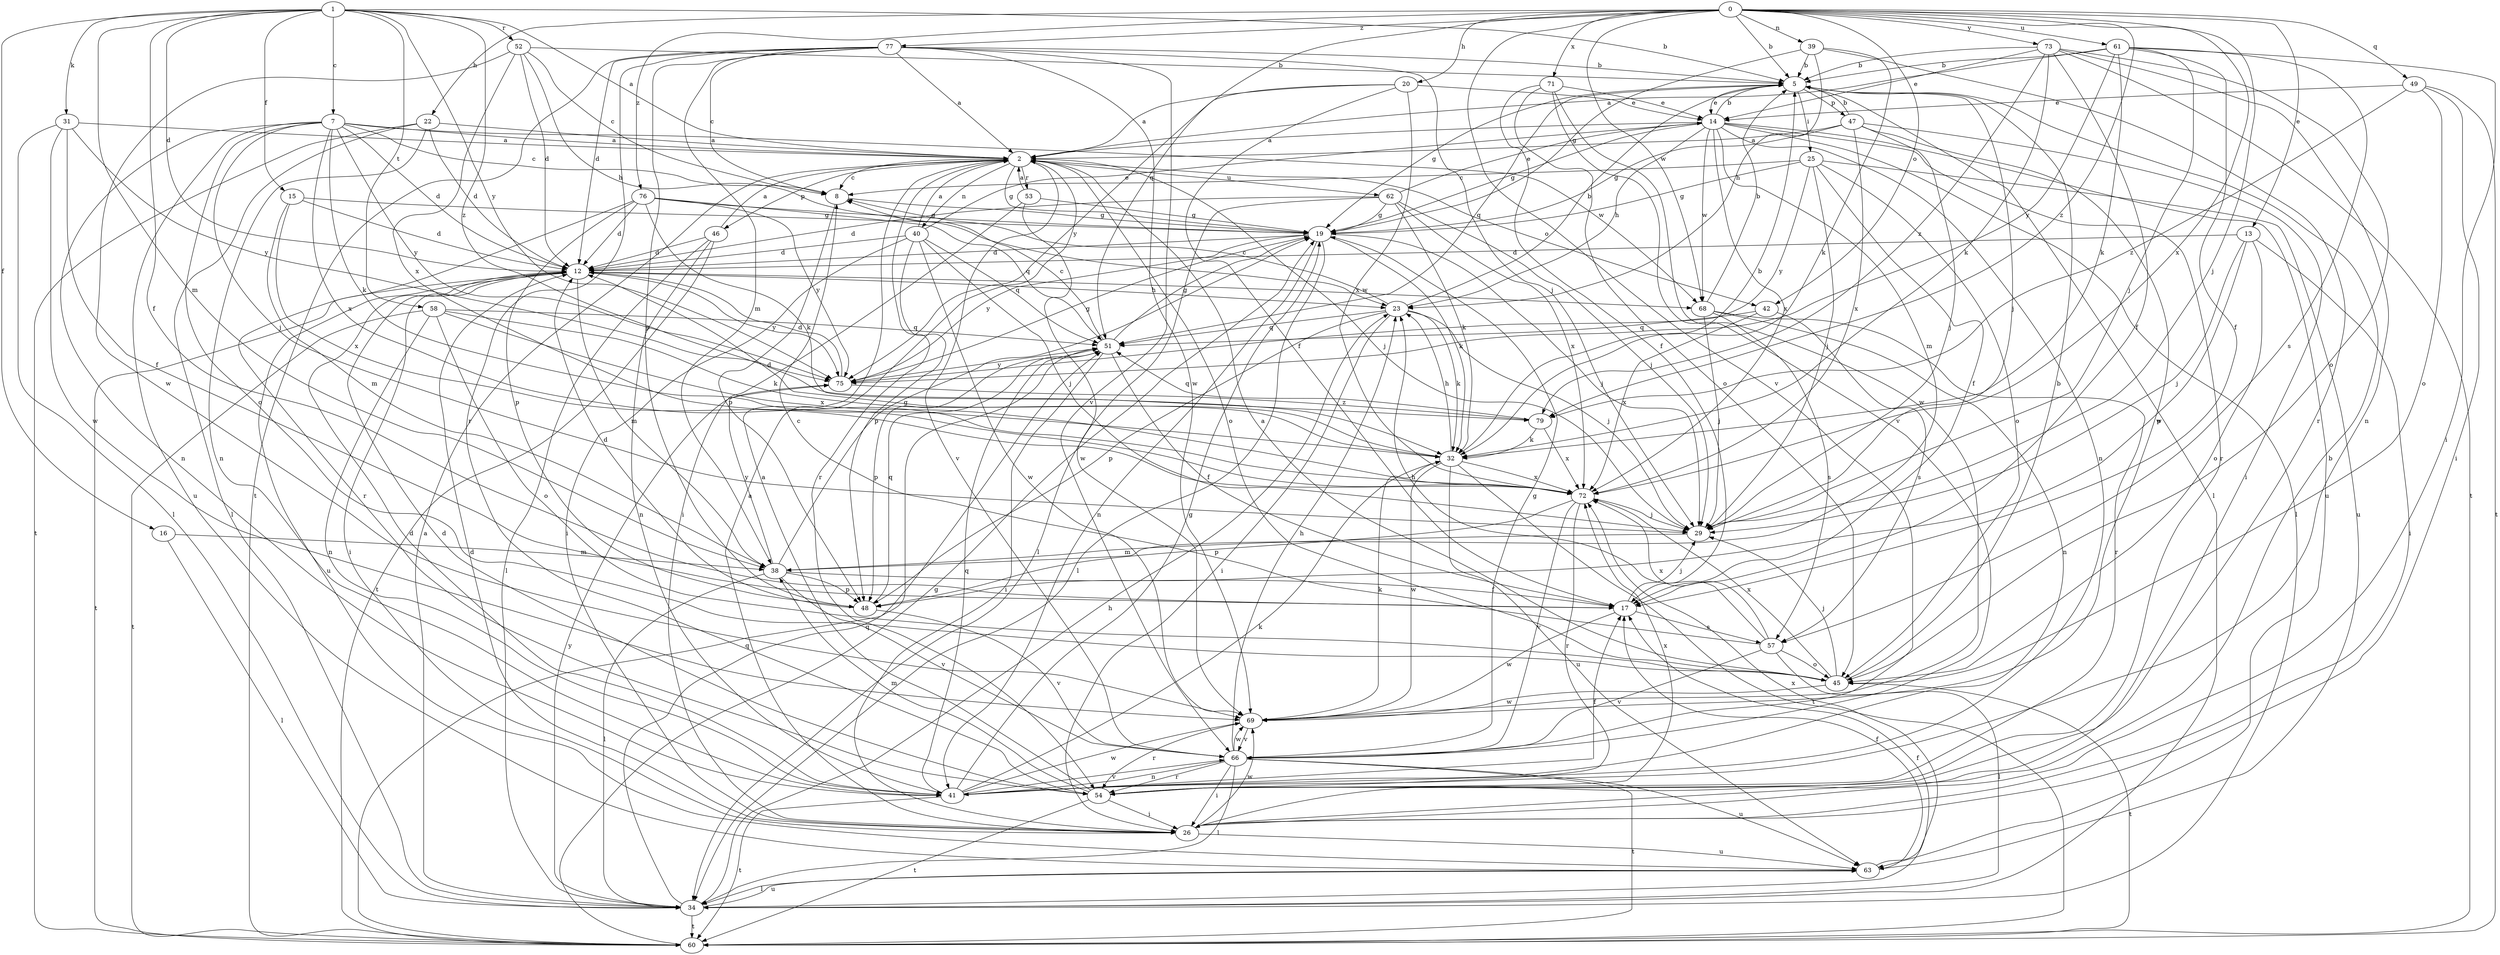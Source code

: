strict digraph  {
0;
1;
2;
5;
7;
8;
12;
13;
14;
15;
16;
17;
19;
20;
22;
23;
25;
26;
29;
31;
32;
34;
38;
39;
40;
41;
42;
45;
46;
47;
48;
49;
51;
52;
53;
54;
57;
58;
60;
61;
62;
63;
66;
68;
69;
71;
72;
73;
75;
76;
77;
79;
0 -> 5  [label=b];
0 -> 13  [label=e];
0 -> 20  [label=h];
0 -> 22  [label=h];
0 -> 29  [label=j];
0 -> 39  [label=n];
0 -> 42  [label=o];
0 -> 49  [label=q];
0 -> 51  [label=q];
0 -> 61  [label=u];
0 -> 66  [label=v];
0 -> 68  [label=w];
0 -> 71  [label=x];
0 -> 72  [label=x];
0 -> 73  [label=y];
0 -> 76  [label=z];
0 -> 77  [label=z];
0 -> 79  [label=z];
1 -> 2  [label=a];
1 -> 5  [label=b];
1 -> 7  [label=c];
1 -> 12  [label=d];
1 -> 15  [label=f];
1 -> 16  [label=f];
1 -> 17  [label=f];
1 -> 31  [label=k];
1 -> 38  [label=m];
1 -> 52  [label=r];
1 -> 58  [label=t];
1 -> 75  [label=y];
1 -> 79  [label=z];
2 -> 8  [label=c];
2 -> 19  [label=g];
2 -> 29  [label=j];
2 -> 40  [label=n];
2 -> 42  [label=o];
2 -> 45  [label=o];
2 -> 46  [label=p];
2 -> 53  [label=r];
2 -> 54  [label=r];
2 -> 62  [label=u];
2 -> 66  [label=v];
5 -> 14  [label=e];
5 -> 19  [label=g];
5 -> 25  [label=i];
5 -> 29  [label=j];
5 -> 34  [label=l];
5 -> 47  [label=p];
5 -> 51  [label=q];
7 -> 2  [label=a];
7 -> 8  [label=c];
7 -> 12  [label=d];
7 -> 29  [label=j];
7 -> 32  [label=k];
7 -> 41  [label=n];
7 -> 45  [label=o];
7 -> 63  [label=u];
7 -> 68  [label=w];
7 -> 72  [label=x];
7 -> 75  [label=y];
8 -> 19  [label=g];
8 -> 48  [label=p];
12 -> 23  [label=h];
12 -> 26  [label=i];
12 -> 38  [label=m];
12 -> 60  [label=t];
12 -> 63  [label=u];
12 -> 68  [label=w];
12 -> 75  [label=y];
13 -> 12  [label=d];
13 -> 26  [label=i];
13 -> 29  [label=j];
13 -> 45  [label=o];
13 -> 48  [label=p];
14 -> 2  [label=a];
14 -> 5  [label=b];
14 -> 19  [label=g];
14 -> 23  [label=h];
14 -> 34  [label=l];
14 -> 38  [label=m];
14 -> 41  [label=n];
14 -> 54  [label=r];
14 -> 63  [label=u];
14 -> 68  [label=w];
14 -> 72  [label=x];
15 -> 12  [label=d];
15 -> 19  [label=g];
15 -> 38  [label=m];
15 -> 72  [label=x];
16 -> 34  [label=l];
16 -> 38  [label=m];
17 -> 29  [label=j];
17 -> 57  [label=s];
17 -> 69  [label=w];
19 -> 12  [label=d];
19 -> 29  [label=j];
19 -> 32  [label=k];
19 -> 34  [label=l];
19 -> 41  [label=n];
19 -> 75  [label=y];
20 -> 2  [label=a];
20 -> 14  [label=e];
20 -> 17  [label=f];
20 -> 72  [label=x];
20 -> 75  [label=y];
22 -> 2  [label=a];
22 -> 12  [label=d];
22 -> 34  [label=l];
22 -> 41  [label=n];
22 -> 60  [label=t];
23 -> 5  [label=b];
23 -> 8  [label=c];
23 -> 26  [label=i];
23 -> 29  [label=j];
23 -> 32  [label=k];
23 -> 48  [label=p];
23 -> 51  [label=q];
25 -> 8  [label=c];
25 -> 17  [label=f];
25 -> 19  [label=g];
25 -> 29  [label=j];
25 -> 45  [label=o];
25 -> 63  [label=u];
25 -> 75  [label=y];
26 -> 2  [label=a];
26 -> 5  [label=b];
26 -> 12  [label=d];
26 -> 63  [label=u];
26 -> 69  [label=w];
29 -> 38  [label=m];
31 -> 2  [label=a];
31 -> 17  [label=f];
31 -> 34  [label=l];
31 -> 69  [label=w];
31 -> 75  [label=y];
32 -> 5  [label=b];
32 -> 12  [label=d];
32 -> 23  [label=h];
32 -> 60  [label=t];
32 -> 63  [label=u];
32 -> 69  [label=w];
32 -> 72  [label=x];
34 -> 2  [label=a];
34 -> 17  [label=f];
34 -> 23  [label=h];
34 -> 51  [label=q];
34 -> 60  [label=t];
34 -> 63  [label=u];
34 -> 75  [label=y];
38 -> 17  [label=f];
38 -> 19  [label=g];
38 -> 34  [label=l];
38 -> 48  [label=p];
38 -> 66  [label=v];
38 -> 75  [label=y];
39 -> 5  [label=b];
39 -> 19  [label=g];
39 -> 23  [label=h];
39 -> 32  [label=k];
39 -> 54  [label=r];
40 -> 2  [label=a];
40 -> 12  [label=d];
40 -> 14  [label=e];
40 -> 26  [label=i];
40 -> 29  [label=j];
40 -> 48  [label=p];
40 -> 51  [label=q];
40 -> 69  [label=w];
41 -> 12  [label=d];
41 -> 17  [label=f];
41 -> 19  [label=g];
41 -> 32  [label=k];
41 -> 51  [label=q];
41 -> 60  [label=t];
41 -> 66  [label=v];
41 -> 69  [label=w];
42 -> 51  [label=q];
42 -> 57  [label=s];
42 -> 72  [label=x];
45 -> 2  [label=a];
45 -> 5  [label=b];
45 -> 29  [label=j];
45 -> 60  [label=t];
45 -> 69  [label=w];
45 -> 72  [label=x];
46 -> 2  [label=a];
46 -> 12  [label=d];
46 -> 34  [label=l];
46 -> 41  [label=n];
46 -> 60  [label=t];
47 -> 2  [label=a];
47 -> 5  [label=b];
47 -> 19  [label=g];
47 -> 26  [label=i];
47 -> 29  [label=j];
47 -> 69  [label=w];
47 -> 72  [label=x];
48 -> 12  [label=d];
48 -> 51  [label=q];
48 -> 66  [label=v];
49 -> 14  [label=e];
49 -> 26  [label=i];
49 -> 45  [label=o];
49 -> 60  [label=t];
49 -> 79  [label=z];
51 -> 8  [label=c];
51 -> 17  [label=f];
51 -> 19  [label=g];
51 -> 26  [label=i];
51 -> 48  [label=p];
51 -> 75  [label=y];
52 -> 5  [label=b];
52 -> 8  [label=c];
52 -> 12  [label=d];
52 -> 23  [label=h];
52 -> 69  [label=w];
52 -> 72  [label=x];
53 -> 2  [label=a];
53 -> 19  [label=g];
53 -> 26  [label=i];
53 -> 69  [label=w];
54 -> 2  [label=a];
54 -> 12  [label=d];
54 -> 26  [label=i];
54 -> 38  [label=m];
54 -> 60  [label=t];
54 -> 72  [label=x];
57 -> 8  [label=c];
57 -> 23  [label=h];
57 -> 34  [label=l];
57 -> 45  [label=o];
57 -> 66  [label=v];
57 -> 72  [label=x];
58 -> 32  [label=k];
58 -> 41  [label=n];
58 -> 45  [label=o];
58 -> 51  [label=q];
58 -> 60  [label=t];
58 -> 72  [label=x];
60 -> 19  [label=g];
60 -> 51  [label=q];
61 -> 2  [label=a];
61 -> 5  [label=b];
61 -> 17  [label=f];
61 -> 26  [label=i];
61 -> 29  [label=j];
61 -> 32  [label=k];
61 -> 57  [label=s];
61 -> 75  [label=y];
62 -> 12  [label=d];
62 -> 14  [label=e];
62 -> 19  [label=g];
62 -> 29  [label=j];
62 -> 32  [label=k];
62 -> 34  [label=l];
62 -> 72  [label=x];
63 -> 17  [label=f];
63 -> 34  [label=l];
63 -> 72  [label=x];
66 -> 19  [label=g];
66 -> 23  [label=h];
66 -> 26  [label=i];
66 -> 34  [label=l];
66 -> 41  [label=n];
66 -> 54  [label=r];
66 -> 60  [label=t];
66 -> 63  [label=u];
66 -> 69  [label=w];
68 -> 5  [label=b];
68 -> 29  [label=j];
68 -> 41  [label=n];
68 -> 54  [label=r];
68 -> 57  [label=s];
69 -> 32  [label=k];
69 -> 54  [label=r];
69 -> 66  [label=v];
71 -> 14  [label=e];
71 -> 17  [label=f];
71 -> 45  [label=o];
71 -> 66  [label=v];
71 -> 69  [label=w];
72 -> 29  [label=j];
72 -> 48  [label=p];
72 -> 54  [label=r];
72 -> 66  [label=v];
73 -> 5  [label=b];
73 -> 14  [label=e];
73 -> 17  [label=f];
73 -> 32  [label=k];
73 -> 41  [label=n];
73 -> 45  [label=o];
73 -> 60  [label=t];
73 -> 79  [label=z];
75 -> 12  [label=d];
75 -> 19  [label=g];
75 -> 79  [label=z];
76 -> 12  [label=d];
76 -> 19  [label=g];
76 -> 32  [label=k];
76 -> 48  [label=p];
76 -> 51  [label=q];
76 -> 54  [label=r];
76 -> 75  [label=y];
77 -> 2  [label=a];
77 -> 5  [label=b];
77 -> 8  [label=c];
77 -> 12  [label=d];
77 -> 29  [label=j];
77 -> 38  [label=m];
77 -> 48  [label=p];
77 -> 54  [label=r];
77 -> 60  [label=t];
77 -> 66  [label=v];
77 -> 69  [label=w];
79 -> 32  [label=k];
79 -> 51  [label=q];
79 -> 72  [label=x];
}
